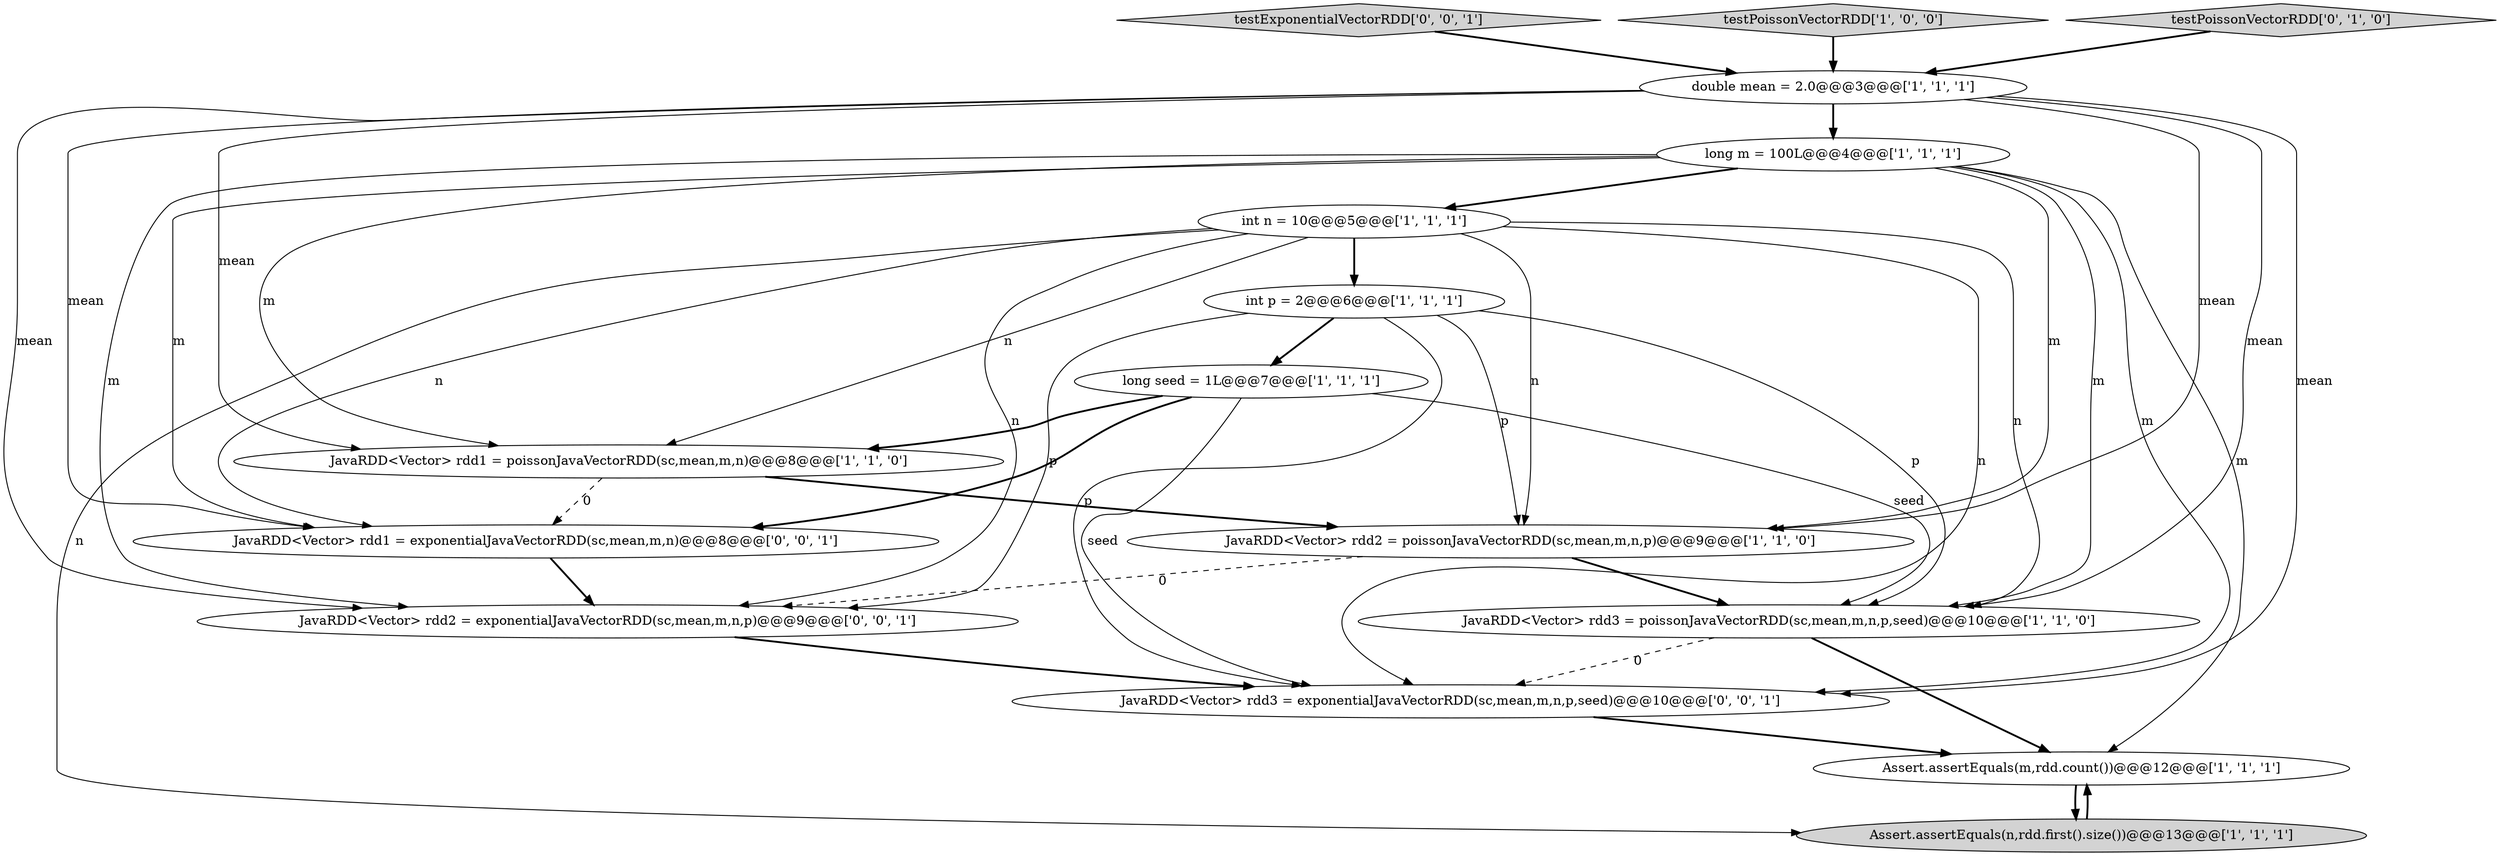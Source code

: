 digraph {
15 [style = filled, label = "JavaRDD<Vector> rdd2 = exponentialJavaVectorRDD(sc,mean,m,n,p)@@@9@@@['0', '0', '1']", fillcolor = white, shape = ellipse image = "AAA0AAABBB3BBB"];
10 [style = filled, label = "int p = 2@@@6@@@['1', '1', '1']", fillcolor = white, shape = ellipse image = "AAA0AAABBB1BBB"];
14 [style = filled, label = "JavaRDD<Vector> rdd1 = exponentialJavaVectorRDD(sc,mean,m,n)@@@8@@@['0', '0', '1']", fillcolor = white, shape = ellipse image = "AAA0AAABBB3BBB"];
1 [style = filled, label = "Assert.assertEquals(n,rdd.first().size())@@@13@@@['1', '1', '1']", fillcolor = lightgray, shape = ellipse image = "AAA0AAABBB1BBB"];
13 [style = filled, label = "testExponentialVectorRDD['0', '0', '1']", fillcolor = lightgray, shape = diamond image = "AAA0AAABBB3BBB"];
0 [style = filled, label = "long m = 100L@@@4@@@['1', '1', '1']", fillcolor = white, shape = ellipse image = "AAA0AAABBB1BBB"];
6 [style = filled, label = "long seed = 1L@@@7@@@['1', '1', '1']", fillcolor = white, shape = ellipse image = "AAA0AAABBB1BBB"];
9 [style = filled, label = "JavaRDD<Vector> rdd2 = poissonJavaVectorRDD(sc,mean,m,n,p)@@@9@@@['1', '1', '0']", fillcolor = white, shape = ellipse image = "AAA0AAABBB1BBB"];
8 [style = filled, label = "testPoissonVectorRDD['1', '0', '0']", fillcolor = lightgray, shape = diamond image = "AAA0AAABBB1BBB"];
12 [style = filled, label = "JavaRDD<Vector> rdd3 = exponentialJavaVectorRDD(sc,mean,m,n,p,seed)@@@10@@@['0', '0', '1']", fillcolor = white, shape = ellipse image = "AAA0AAABBB3BBB"];
3 [style = filled, label = "JavaRDD<Vector> rdd1 = poissonJavaVectorRDD(sc,mean,m,n)@@@8@@@['1', '1', '0']", fillcolor = white, shape = ellipse image = "AAA0AAABBB1BBB"];
5 [style = filled, label = "double mean = 2.0@@@3@@@['1', '1', '1']", fillcolor = white, shape = ellipse image = "AAA0AAABBB1BBB"];
7 [style = filled, label = "Assert.assertEquals(m,rdd.count())@@@12@@@['1', '1', '1']", fillcolor = white, shape = ellipse image = "AAA0AAABBB1BBB"];
4 [style = filled, label = "JavaRDD<Vector> rdd3 = poissonJavaVectorRDD(sc,mean,m,n,p,seed)@@@10@@@['1', '1', '0']", fillcolor = white, shape = ellipse image = "AAA0AAABBB1BBB"];
2 [style = filled, label = "int n = 10@@@5@@@['1', '1', '1']", fillcolor = white, shape = ellipse image = "AAA0AAABBB1BBB"];
11 [style = filled, label = "testPoissonVectorRDD['0', '1', '0']", fillcolor = lightgray, shape = diamond image = "AAA0AAABBB2BBB"];
0->3 [style = solid, label="m"];
6->3 [style = bold, label=""];
10->15 [style = solid, label="p"];
7->1 [style = bold, label=""];
10->4 [style = solid, label="p"];
0->7 [style = solid, label="m"];
0->14 [style = solid, label="m"];
0->15 [style = solid, label="m"];
9->4 [style = bold, label=""];
0->2 [style = bold, label=""];
2->1 [style = solid, label="n"];
10->9 [style = solid, label="p"];
5->4 [style = solid, label="mean"];
2->10 [style = bold, label=""];
10->12 [style = solid, label="p"];
1->7 [style = bold, label=""];
10->6 [style = bold, label=""];
12->7 [style = bold, label=""];
4->7 [style = bold, label=""];
4->12 [style = dashed, label="0"];
0->4 [style = solid, label="m"];
6->14 [style = bold, label=""];
3->9 [style = bold, label=""];
2->15 [style = solid, label="n"];
11->5 [style = bold, label=""];
2->3 [style = solid, label="n"];
8->5 [style = bold, label=""];
5->0 [style = bold, label=""];
2->9 [style = solid, label="n"];
6->12 [style = solid, label="seed"];
13->5 [style = bold, label=""];
5->14 [style = solid, label="mean"];
2->14 [style = solid, label="n"];
2->12 [style = solid, label="n"];
5->12 [style = solid, label="mean"];
14->15 [style = bold, label=""];
15->12 [style = bold, label=""];
5->9 [style = solid, label="mean"];
0->9 [style = solid, label="m"];
3->14 [style = dashed, label="0"];
0->12 [style = solid, label="m"];
5->3 [style = solid, label="mean"];
6->4 [style = solid, label="seed"];
5->15 [style = solid, label="mean"];
2->4 [style = solid, label="n"];
9->15 [style = dashed, label="0"];
}
